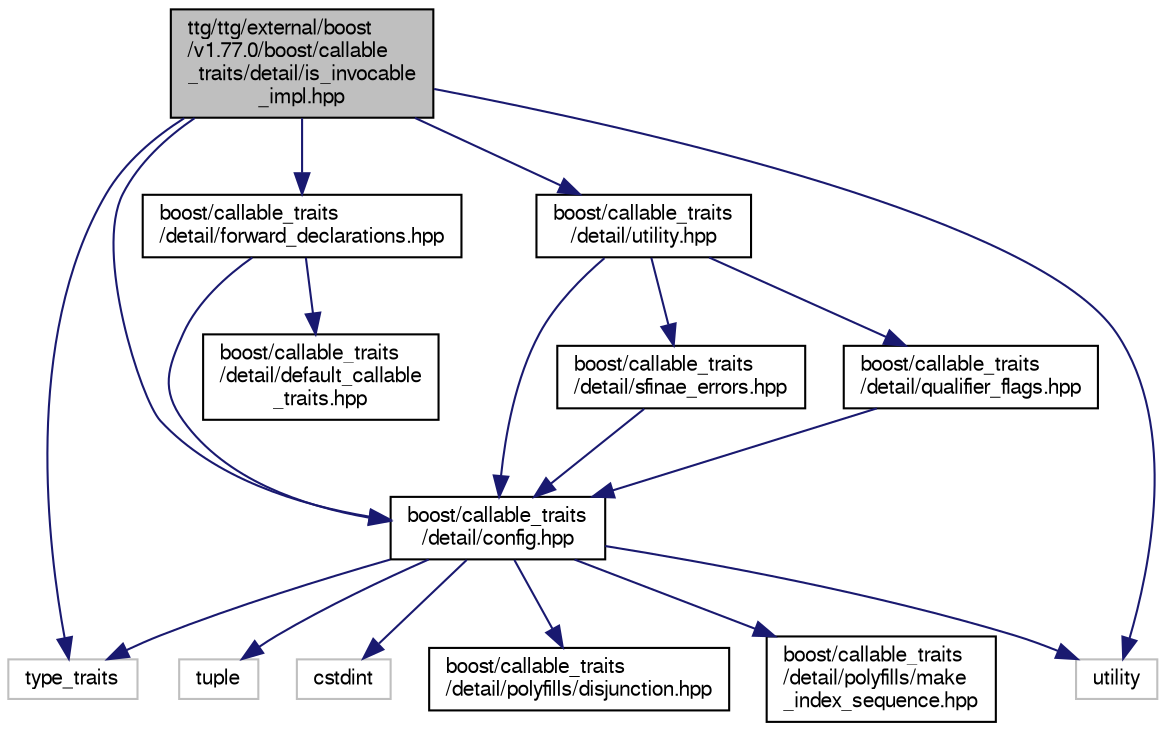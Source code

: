 digraph "ttg/ttg/external/boost/v1.77.0/boost/callable_traits/detail/is_invocable_impl.hpp"
{
 // LATEX_PDF_SIZE
  edge [fontname="FreeSans",fontsize="10",labelfontname="FreeSans",labelfontsize="10"];
  node [fontname="FreeSans",fontsize="10",shape=record];
  Node1 [label="ttg/ttg/external/boost\l/v1.77.0/boost/callable\l_traits/detail/is_invocable\l_impl.hpp",height=0.2,width=0.4,color="black", fillcolor="grey75", style="filled", fontcolor="black",tooltip=" "];
  Node1 -> Node2 [color="midnightblue",fontsize="10",style="solid",fontname="FreeSans"];
  Node2 [label="boost/callable_traits\l/detail/config.hpp",height=0.2,width=0.4,color="black", fillcolor="white", style="filled",URL="$config_8hpp_source.html",tooltip=" "];
  Node2 -> Node3 [color="midnightblue",fontsize="10",style="solid",fontname="FreeSans"];
  Node3 [label="type_traits",height=0.2,width=0.4,color="grey75", fillcolor="white", style="filled",tooltip=" "];
  Node2 -> Node4 [color="midnightblue",fontsize="10",style="solid",fontname="FreeSans"];
  Node4 [label="tuple",height=0.2,width=0.4,color="grey75", fillcolor="white", style="filled",tooltip=" "];
  Node2 -> Node5 [color="midnightblue",fontsize="10",style="solid",fontname="FreeSans"];
  Node5 [label="utility",height=0.2,width=0.4,color="grey75", fillcolor="white", style="filled",tooltip=" "];
  Node2 -> Node6 [color="midnightblue",fontsize="10",style="solid",fontname="FreeSans"];
  Node6 [label="cstdint",height=0.2,width=0.4,color="grey75", fillcolor="white", style="filled",tooltip=" "];
  Node2 -> Node7 [color="midnightblue",fontsize="10",style="solid",fontname="FreeSans"];
  Node7 [label="boost/callable_traits\l/detail/polyfills/disjunction.hpp",height=0.2,width=0.4,color="black", fillcolor="white", style="filled",URL="$disjunction_8hpp_source.html",tooltip=" "];
  Node2 -> Node8 [color="midnightblue",fontsize="10",style="solid",fontname="FreeSans"];
  Node8 [label="boost/callable_traits\l/detail/polyfills/make\l_index_sequence.hpp",height=0.2,width=0.4,color="black", fillcolor="white", style="filled",URL="$make__index__sequence_8hpp_source.html",tooltip=" "];
  Node1 -> Node9 [color="midnightblue",fontsize="10",style="solid",fontname="FreeSans"];
  Node9 [label="boost/callable_traits\l/detail/forward_declarations.hpp",height=0.2,width=0.4,color="black", fillcolor="white", style="filled",URL="$forward__declarations_8hpp_source.html",tooltip=" "];
  Node9 -> Node2 [color="midnightblue",fontsize="10",style="solid",fontname="FreeSans"];
  Node9 -> Node10 [color="midnightblue",fontsize="10",style="solid",fontname="FreeSans"];
  Node10 [label="boost/callable_traits\l/detail/default_callable\l_traits.hpp",height=0.2,width=0.4,color="black", fillcolor="white", style="filled",URL="$default__callable__traits_8hpp_source.html",tooltip=" "];
  Node1 -> Node11 [color="midnightblue",fontsize="10",style="solid",fontname="FreeSans"];
  Node11 [label="boost/callable_traits\l/detail/utility.hpp",height=0.2,width=0.4,color="black", fillcolor="white", style="filled",URL="$utility_8hpp_source.html",tooltip=" "];
  Node11 -> Node2 [color="midnightblue",fontsize="10",style="solid",fontname="FreeSans"];
  Node11 -> Node12 [color="midnightblue",fontsize="10",style="solid",fontname="FreeSans"];
  Node12 [label="boost/callable_traits\l/detail/sfinae_errors.hpp",height=0.2,width=0.4,color="black", fillcolor="white", style="filled",URL="$sfinae__errors_8hpp_source.html",tooltip=" "];
  Node12 -> Node2 [color="midnightblue",fontsize="10",style="solid",fontname="FreeSans"];
  Node11 -> Node13 [color="midnightblue",fontsize="10",style="solid",fontname="FreeSans"];
  Node13 [label="boost/callable_traits\l/detail/qualifier_flags.hpp",height=0.2,width=0.4,color="black", fillcolor="white", style="filled",URL="$qualifier__flags_8hpp_source.html",tooltip=" "];
  Node13 -> Node2 [color="midnightblue",fontsize="10",style="solid",fontname="FreeSans"];
  Node1 -> Node3 [color="midnightblue",fontsize="10",style="solid",fontname="FreeSans"];
  Node1 -> Node5 [color="midnightblue",fontsize="10",style="solid",fontname="FreeSans"];
}
